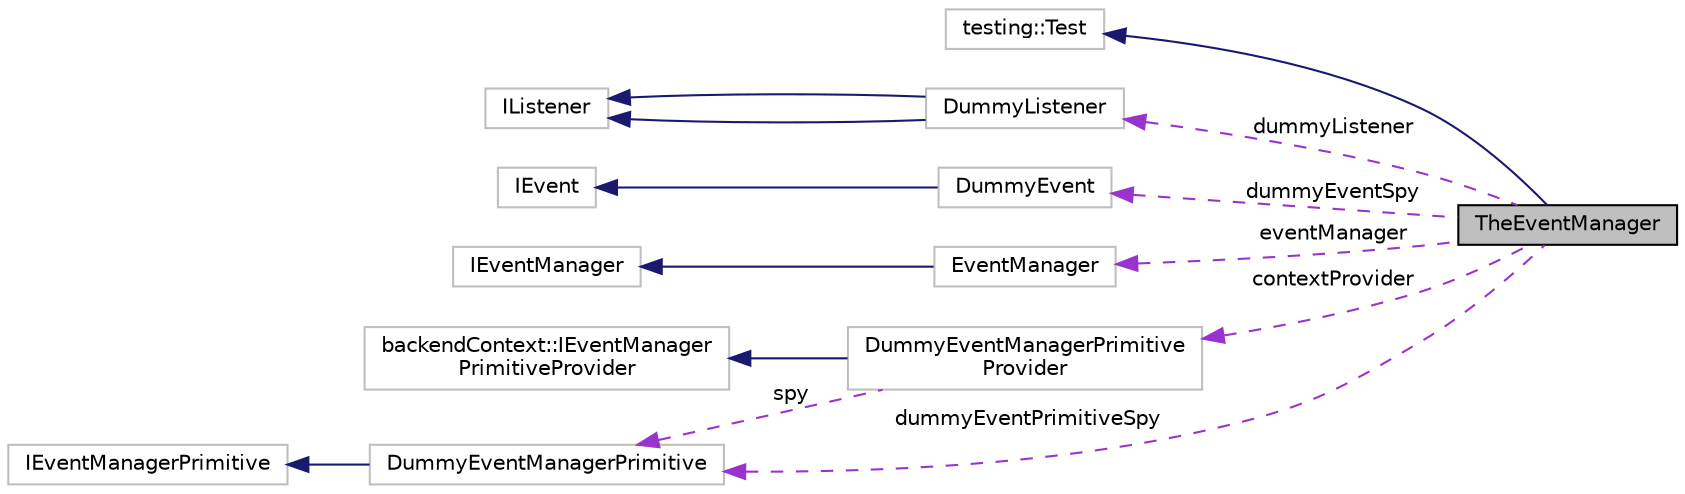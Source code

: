 digraph "TheEventManager"
{
 // LATEX_PDF_SIZE
  edge [fontname="Helvetica",fontsize="10",labelfontname="Helvetica",labelfontsize="10"];
  node [fontname="Helvetica",fontsize="10",shape=record];
  rankdir="LR";
  Node1 [label="TheEventManager",height=0.2,width=0.4,color="black", fillcolor="grey75", style="filled", fontcolor="black",tooltip=" "];
  Node2 -> Node1 [dir="back",color="midnightblue",fontsize="10",style="solid",fontname="Helvetica"];
  Node2 [label="testing::Test",height=0.2,width=0.4,color="grey75", fillcolor="white", style="filled",tooltip=" "];
  Node3 -> Node1 [dir="back",color="darkorchid3",fontsize="10",style="dashed",label=" dummyListener" ,fontname="Helvetica"];
  Node3 [label="DummyListener",height=0.2,width=0.4,color="grey75", fillcolor="white", style="filled",URL="$struct_dummy_listener.html",tooltip=" "];
  Node4 -> Node3 [dir="back",color="midnightblue",fontsize="10",style="solid",fontname="Helvetica"];
  Node4 [label="IListener",height=0.2,width=0.4,color="grey75", fillcolor="white", style="filled",URL="$struct_i_listener.html",tooltip=" "];
  Node4 -> Node3 [dir="back",color="midnightblue",fontsize="10",style="solid",fontname="Helvetica"];
  Node5 -> Node1 [dir="back",color="darkorchid3",fontsize="10",style="dashed",label=" dummyEventSpy" ,fontname="Helvetica"];
  Node5 [label="DummyEvent",height=0.2,width=0.4,color="grey75", fillcolor="white", style="filled",URL="$class_dummy_event.html",tooltip=" "];
  Node6 -> Node5 [dir="back",color="midnightblue",fontsize="10",style="solid",fontname="Helvetica"];
  Node6 [label="IEvent",height=0.2,width=0.4,color="grey75", fillcolor="white", style="filled",URL="$struct_i_event.html",tooltip=" "];
  Node7 -> Node1 [dir="back",color="darkorchid3",fontsize="10",style="dashed",label=" eventManager" ,fontname="Helvetica"];
  Node7 [label="EventManager",height=0.2,width=0.4,color="grey75", fillcolor="white", style="filled",URL="$class_event_manager.html",tooltip=" "];
  Node8 -> Node7 [dir="back",color="midnightblue",fontsize="10",style="solid",fontname="Helvetica"];
  Node8 [label="IEventManager",height=0.2,width=0.4,color="grey75", fillcolor="white", style="filled",URL="$struct_i_event_manager.html",tooltip=" "];
  Node9 -> Node1 [dir="back",color="darkorchid3",fontsize="10",style="dashed",label=" contextProvider" ,fontname="Helvetica"];
  Node9 [label="DummyEventManagerPrimitive\lProvider",height=0.2,width=0.4,color="grey75", fillcolor="white", style="filled",URL="$struct_dummy_event_manager_primitive_provider.html",tooltip=" "];
  Node10 -> Node9 [dir="back",color="midnightblue",fontsize="10",style="solid",fontname="Helvetica"];
  Node10 [label="backendContext::IEventManager\lPrimitiveProvider",height=0.2,width=0.4,color="grey75", fillcolor="white", style="filled",URL="$structbackend_context_1_1_i_event_manager_primitive_provider.html",tooltip=" "];
  Node11 -> Node9 [dir="back",color="darkorchid3",fontsize="10",style="dashed",label=" spy" ,fontname="Helvetica"];
  Node11 [label="DummyEventManagerPrimitive",height=0.2,width=0.4,color="grey75", fillcolor="white", style="filled",URL="$struct_dummy_event_manager_primitive.html",tooltip=" "];
  Node12 -> Node11 [dir="back",color="midnightblue",fontsize="10",style="solid",fontname="Helvetica"];
  Node12 [label="IEventManagerPrimitive",height=0.2,width=0.4,color="grey75", fillcolor="white", style="filled",URL="$struct_i_event_manager_primitive.html",tooltip=" "];
  Node11 -> Node1 [dir="back",color="darkorchid3",fontsize="10",style="dashed",label=" dummyEventPrimitiveSpy" ,fontname="Helvetica"];
}

